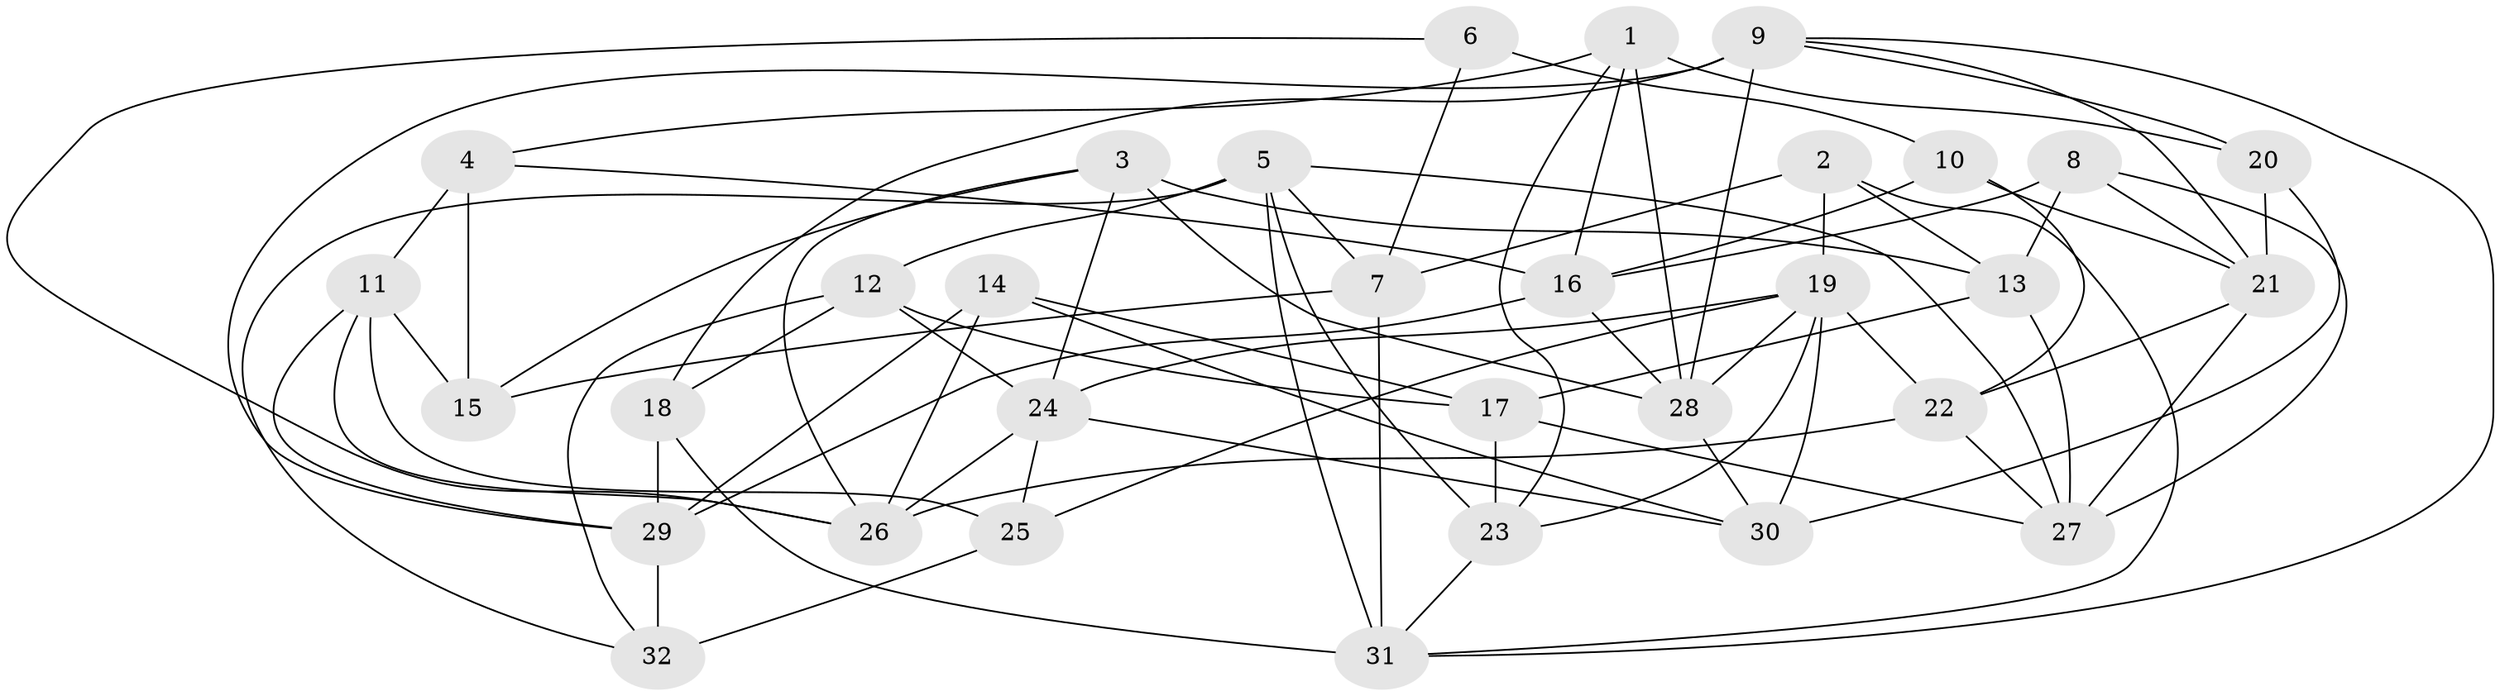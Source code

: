 // original degree distribution, {4: 1.0}
// Generated by graph-tools (version 1.1) at 2025/03/03/09/25 03:03:03]
// undirected, 32 vertices, 80 edges
graph export_dot {
graph [start="1"]
  node [color=gray90,style=filled];
  1;
  2;
  3;
  4;
  5;
  6;
  7;
  8;
  9;
  10;
  11;
  12;
  13;
  14;
  15;
  16;
  17;
  18;
  19;
  20;
  21;
  22;
  23;
  24;
  25;
  26;
  27;
  28;
  29;
  30;
  31;
  32;
  1 -- 4 [weight=1.0];
  1 -- 16 [weight=1.0];
  1 -- 20 [weight=2.0];
  1 -- 23 [weight=1.0];
  1 -- 28 [weight=1.0];
  2 -- 7 [weight=1.0];
  2 -- 13 [weight=1.0];
  2 -- 19 [weight=1.0];
  2 -- 31 [weight=1.0];
  3 -- 13 [weight=2.0];
  3 -- 15 [weight=1.0];
  3 -- 24 [weight=1.0];
  3 -- 26 [weight=1.0];
  3 -- 28 [weight=1.0];
  4 -- 11 [weight=2.0];
  4 -- 15 [weight=2.0];
  4 -- 16 [weight=1.0];
  5 -- 7 [weight=1.0];
  5 -- 12 [weight=1.0];
  5 -- 23 [weight=1.0];
  5 -- 27 [weight=1.0];
  5 -- 31 [weight=1.0];
  5 -- 32 [weight=1.0];
  6 -- 7 [weight=1.0];
  6 -- 10 [weight=2.0];
  6 -- 26 [weight=1.0];
  7 -- 15 [weight=2.0];
  7 -- 31 [weight=1.0];
  8 -- 13 [weight=1.0];
  8 -- 16 [weight=1.0];
  8 -- 21 [weight=1.0];
  8 -- 27 [weight=1.0];
  9 -- 18 [weight=1.0];
  9 -- 20 [weight=1.0];
  9 -- 21 [weight=1.0];
  9 -- 28 [weight=1.0];
  9 -- 29 [weight=1.0];
  9 -- 31 [weight=1.0];
  10 -- 16 [weight=1.0];
  10 -- 21 [weight=1.0];
  10 -- 22 [weight=2.0];
  11 -- 15 [weight=1.0];
  11 -- 25 [weight=1.0];
  11 -- 26 [weight=1.0];
  11 -- 29 [weight=1.0];
  12 -- 17 [weight=1.0];
  12 -- 18 [weight=2.0];
  12 -- 24 [weight=1.0];
  12 -- 32 [weight=1.0];
  13 -- 17 [weight=1.0];
  13 -- 27 [weight=1.0];
  14 -- 17 [weight=1.0];
  14 -- 26 [weight=1.0];
  14 -- 29 [weight=1.0];
  14 -- 30 [weight=1.0];
  16 -- 28 [weight=1.0];
  16 -- 29 [weight=1.0];
  17 -- 23 [weight=2.0];
  17 -- 27 [weight=1.0];
  18 -- 29 [weight=2.0];
  18 -- 31 [weight=1.0];
  19 -- 22 [weight=1.0];
  19 -- 23 [weight=1.0];
  19 -- 24 [weight=1.0];
  19 -- 25 [weight=2.0];
  19 -- 28 [weight=1.0];
  19 -- 30 [weight=1.0];
  20 -- 21 [weight=1.0];
  20 -- 30 [weight=2.0];
  21 -- 22 [weight=1.0];
  21 -- 27 [weight=1.0];
  22 -- 26 [weight=1.0];
  22 -- 27 [weight=1.0];
  23 -- 31 [weight=1.0];
  24 -- 25 [weight=1.0];
  24 -- 26 [weight=1.0];
  24 -- 30 [weight=1.0];
  25 -- 32 [weight=2.0];
  28 -- 30 [weight=1.0];
  29 -- 32 [weight=2.0];
}
